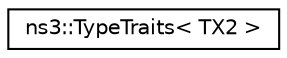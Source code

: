 digraph "Graphical Class Hierarchy"
{
 // LATEX_PDF_SIZE
  edge [fontname="Helvetica",fontsize="10",labelfontname="Helvetica",labelfontsize="10"];
  node [fontname="Helvetica",fontsize="10",shape=record];
  rankdir="LR";
  Node0 [label="ns3::TypeTraits\< TX2 \>",height=0.2,width=0.4,color="black", fillcolor="white", style="filled",URL="$structns3_1_1_type_traits.html",tooltip=" "];
}
